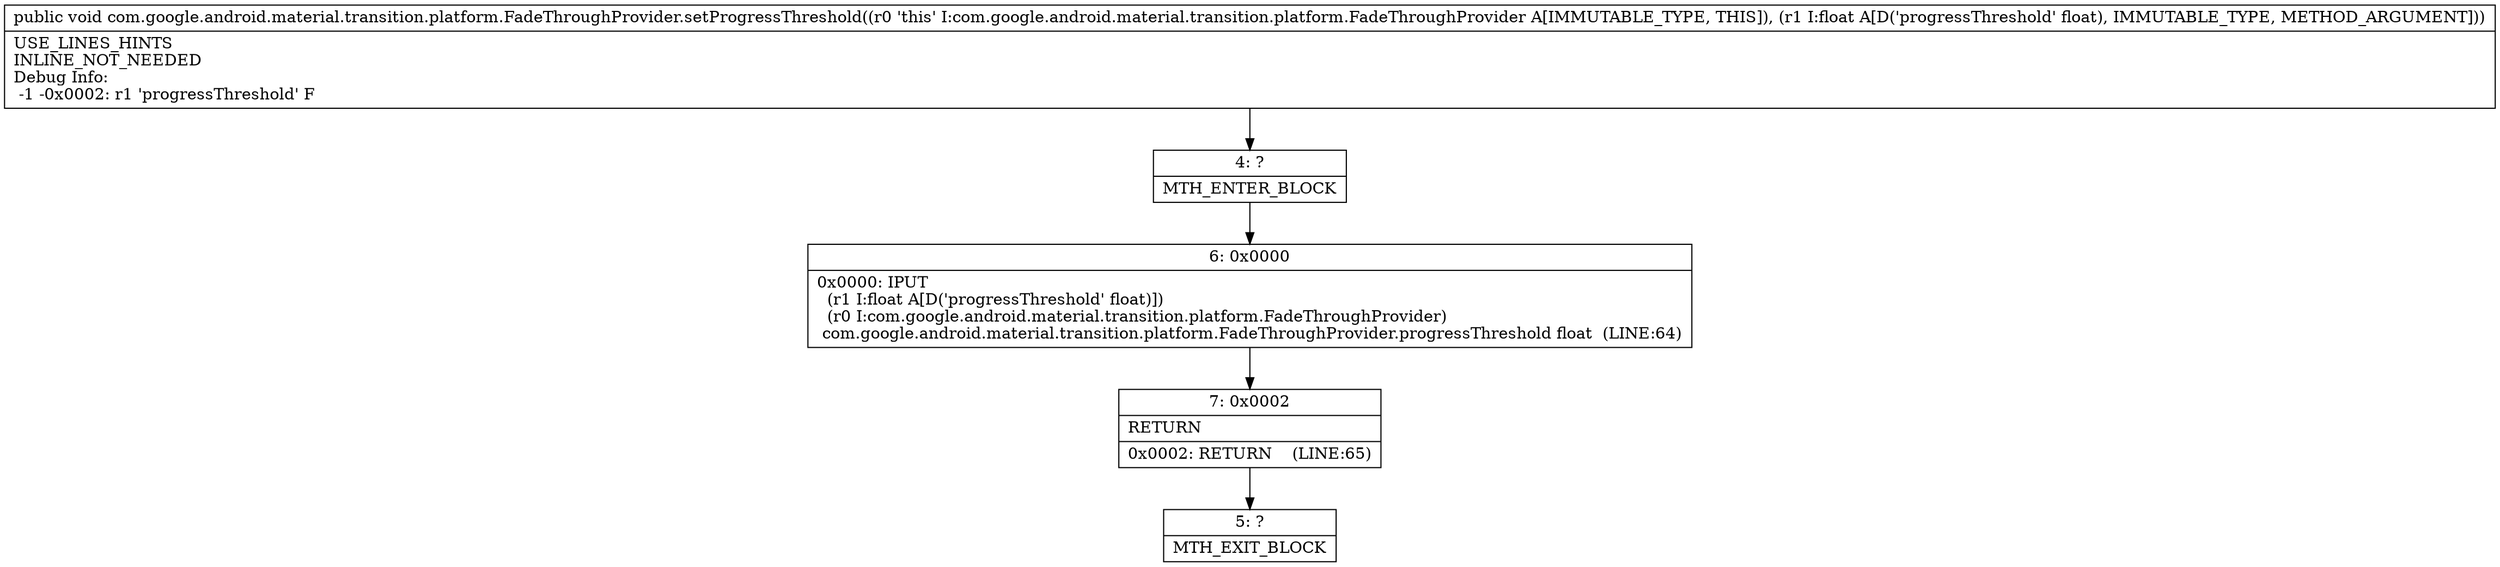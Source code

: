 digraph "CFG forcom.google.android.material.transition.platform.FadeThroughProvider.setProgressThreshold(F)V" {
Node_4 [shape=record,label="{4\:\ ?|MTH_ENTER_BLOCK\l}"];
Node_6 [shape=record,label="{6\:\ 0x0000|0x0000: IPUT  \l  (r1 I:float A[D('progressThreshold' float)])\l  (r0 I:com.google.android.material.transition.platform.FadeThroughProvider)\l com.google.android.material.transition.platform.FadeThroughProvider.progressThreshold float  (LINE:64)\l}"];
Node_7 [shape=record,label="{7\:\ 0x0002|RETURN\l|0x0002: RETURN    (LINE:65)\l}"];
Node_5 [shape=record,label="{5\:\ ?|MTH_EXIT_BLOCK\l}"];
MethodNode[shape=record,label="{public void com.google.android.material.transition.platform.FadeThroughProvider.setProgressThreshold((r0 'this' I:com.google.android.material.transition.platform.FadeThroughProvider A[IMMUTABLE_TYPE, THIS]), (r1 I:float A[D('progressThreshold' float), IMMUTABLE_TYPE, METHOD_ARGUMENT]))  | USE_LINES_HINTS\lINLINE_NOT_NEEDED\lDebug Info:\l  \-1 \-0x0002: r1 'progressThreshold' F\l}"];
MethodNode -> Node_4;Node_4 -> Node_6;
Node_6 -> Node_7;
Node_7 -> Node_5;
}

